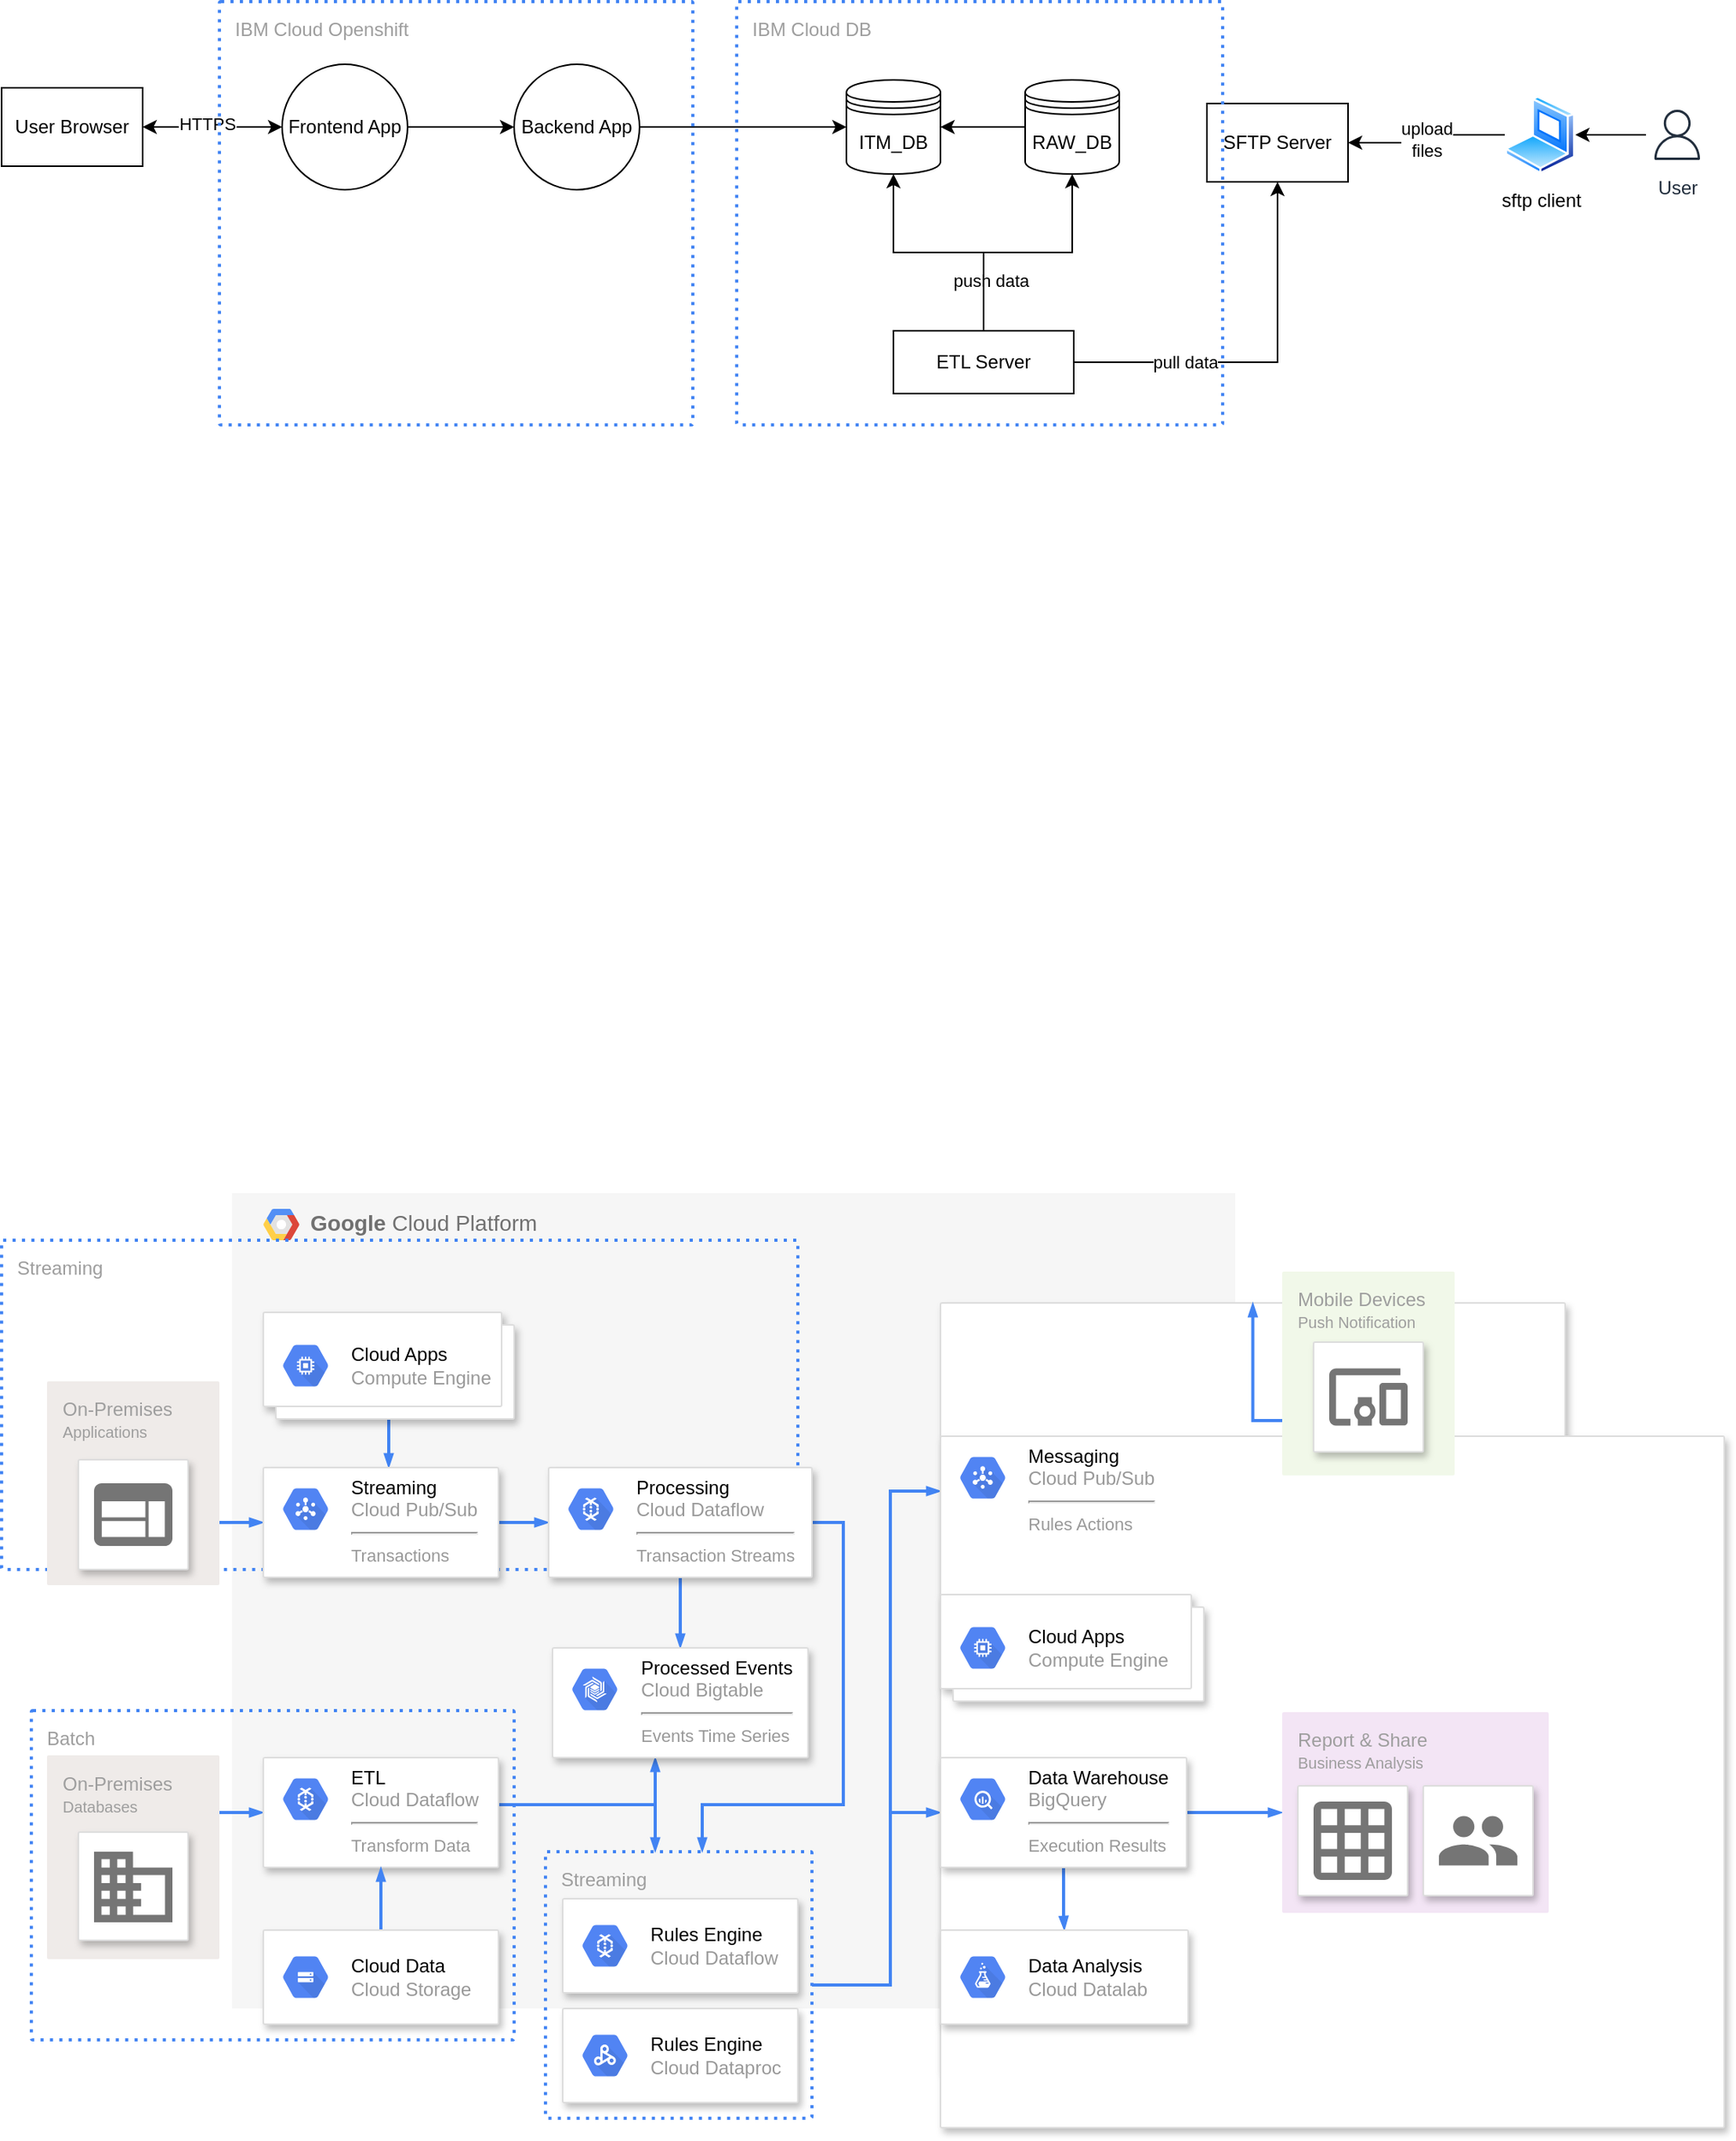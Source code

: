 <mxfile version="20.0.4" type="github">
  <diagram id="46HZD863k6NMnnVQx-7p" name="Page-1">
    <mxGraphModel dx="1426" dy="792" grid="1" gridSize="10" guides="1" tooltips="1" connect="1" arrows="1" fold="1" page="1" pageScale="1" pageWidth="850" pageHeight="1100" math="0" shadow="0">
      <root>
        <mxCell id="0" />
        <mxCell id="1" parent="0" />
        <mxCell id="0SiqDUemRAZ8RuKs0BlO-1" value="User Browser" style="rounded=0;whiteSpace=wrap;html=1;shadow=0;" parent="1" vertex="1">
          <mxGeometry x="31" y="95" width="90" height="50" as="geometry" />
        </mxCell>
        <mxCell id="0SiqDUemRAZ8RuKs0BlO-149" value="&lt;b&gt;Google &lt;/b&gt;Cloud Platform" style="fillColor=#F6F6F6;strokeColor=none;shadow=0;gradientColor=none;fontSize=14;align=left;spacing=10;fontColor=#717171;9E9E9E;verticalAlign=top;spacingTop=-4;fontStyle=0;spacingLeft=40;html=1;" parent="1" vertex="1">
          <mxGeometry x="178" y="800" width="640" height="520" as="geometry" />
        </mxCell>
        <mxCell id="0SiqDUemRAZ8RuKs0BlO-150" value="" style="shape=mxgraph.gcp2.google_cloud_platform;fillColor=#F6F6F6;strokeColor=none;shadow=0;gradientColor=none;" parent="0SiqDUemRAZ8RuKs0BlO-149" vertex="1">
          <mxGeometry width="23" height="20" relative="1" as="geometry">
            <mxPoint x="20" y="10" as="offset" />
          </mxGeometry>
        </mxCell>
        <mxCell id="0SiqDUemRAZ8RuKs0BlO-151" style="edgeStyle=orthogonalEdgeStyle;rounded=0;html=1;dashed=0;labelBackgroundColor=none;startArrow=none;startFill=0;startSize=4;endArrow=blockThin;endFill=1;endSize=4;strokeColor=#4284F3;strokeWidth=2;fontSize=12;" parent="1" source="0SiqDUemRAZ8RuKs0BlO-153" target="0SiqDUemRAZ8RuKs0BlO-198" edge="1">
          <mxGeometry relative="1" as="geometry">
            <Array as="points">
              <mxPoint x="598" y="1305" />
              <mxPoint x="598" y="1195" />
            </Array>
          </mxGeometry>
        </mxCell>
        <mxCell id="0SiqDUemRAZ8RuKs0BlO-152" style="edgeStyle=orthogonalEdgeStyle;rounded=0;html=1;dashed=0;labelBackgroundColor=none;startArrow=none;startFill=0;startSize=4;endArrow=blockThin;endFill=1;endSize=4;strokeColor=#4284F3;strokeWidth=2;fontSize=12;" parent="1" source="0SiqDUemRAZ8RuKs0BlO-153" target="0SiqDUemRAZ8RuKs0BlO-192" edge="1">
          <mxGeometry relative="1" as="geometry">
            <Array as="points">
              <mxPoint x="598" y="1305" />
              <mxPoint x="598" y="990" />
            </Array>
          </mxGeometry>
        </mxCell>
        <mxCell id="0SiqDUemRAZ8RuKs0BlO-153" value="Streaming" style="rounded=1;absoluteArcSize=1;arcSize=2;html=1;strokeColor=#4284F3;gradientColor=none;shadow=0;dashed=1;fontSize=12;fontColor=#9E9E9E;align=left;verticalAlign=top;spacing=10;spacingTop=-4;fillColor=none;dashPattern=1 2;strokeWidth=2;" parent="1" vertex="1">
          <mxGeometry x="378" y="1220" width="170" height="170" as="geometry" />
        </mxCell>
        <mxCell id="0SiqDUemRAZ8RuKs0BlO-154" value="Streaming" style="rounded=1;absoluteArcSize=1;arcSize=2;html=1;strokeColor=#4284F3;gradientColor=none;shadow=0;dashed=1;fontSize=12;fontColor=#9E9E9E;align=left;verticalAlign=top;spacing=10;spacingTop=-4;fillColor=none;dashPattern=1 2;strokeWidth=2;" parent="1" vertex="1">
          <mxGeometry x="31" y="830" width="508" height="210" as="geometry" />
        </mxCell>
        <mxCell id="0SiqDUemRAZ8RuKs0BlO-155" style="edgeStyle=orthogonalEdgeStyle;rounded=0;html=1;dashed=0;labelBackgroundColor=none;startArrow=none;startFill=0;startSize=4;endArrow=blockThin;endFill=1;endSize=4;strokeColor=#4284F3;strokeWidth=2;fontSize=12;" parent="1" source="0SiqDUemRAZ8RuKs0BlO-156" target="0SiqDUemRAZ8RuKs0BlO-168" edge="1">
          <mxGeometry relative="1" as="geometry">
            <Array as="points">
              <mxPoint x="184" y="1010" />
              <mxPoint x="184" y="1010" />
            </Array>
          </mxGeometry>
        </mxCell>
        <mxCell id="0SiqDUemRAZ8RuKs0BlO-156" value="On-Premises&lt;br&gt;&lt;font style=&quot;font-size: 10px&quot;&gt;Applications&lt;/font&gt;&lt;br&gt;" style="rounded=1;absoluteArcSize=1;arcSize=2;html=1;strokeColor=none;gradientColor=none;shadow=0;dashed=0;fontSize=12;fontColor=#9E9E9E;align=left;verticalAlign=top;spacing=10;spacingTop=-4;fillColor=#EFEBE9;" parent="1" vertex="1">
          <mxGeometry x="60" y="920" width="110" height="130" as="geometry" />
        </mxCell>
        <mxCell id="0SiqDUemRAZ8RuKs0BlO-157" value="" style="strokeColor=#dddddd;fillColor=#ffffff;shadow=1;strokeWidth=1;rounded=1;absoluteArcSize=1;arcSize=2;labelPosition=center;verticalLabelPosition=middle;align=center;verticalAlign=bottom;spacingLeft=0;fontColor=#999999;fontSize=12;whiteSpace=wrap;spacingBottom=2;html=1;" parent="1" vertex="1">
          <mxGeometry x="80" y="970" width="70" height="70" as="geometry" />
        </mxCell>
        <mxCell id="0SiqDUemRAZ8RuKs0BlO-158" value="" style="dashed=0;connectable=0;html=1;fillColor=#757575;strokeColor=none;shape=mxgraph.gcp2.application;part=1;" parent="0SiqDUemRAZ8RuKs0BlO-157" vertex="1">
          <mxGeometry x="0.5" width="50" height="40" relative="1" as="geometry">
            <mxPoint x="-25" y="15" as="offset" />
          </mxGeometry>
        </mxCell>
        <mxCell id="0SiqDUemRAZ8RuKs0BlO-159" value="Batch" style="rounded=1;absoluteArcSize=1;arcSize=2;html=1;strokeColor=#4284F3;gradientColor=none;shadow=0;dashed=1;fontSize=12;fontColor=#9E9E9E;align=left;verticalAlign=top;spacing=10;spacingTop=-4;fillColor=none;dashPattern=1 2;strokeWidth=2;" parent="1" vertex="1">
          <mxGeometry x="50" y="1130" width="308" height="210" as="geometry" />
        </mxCell>
        <mxCell id="0SiqDUemRAZ8RuKs0BlO-160" style="edgeStyle=orthogonalEdgeStyle;rounded=0;html=1;dashed=0;labelBackgroundColor=none;startArrow=none;startFill=0;startSize=4;endArrow=blockThin;endFill=1;endSize=4;strokeColor=#4284F3;strokeWidth=2;fontSize=12;" parent="1" source="0SiqDUemRAZ8RuKs0BlO-161" target="0SiqDUemRAZ8RuKs0BlO-176" edge="1">
          <mxGeometry relative="1" as="geometry">
            <Array as="points">
              <mxPoint x="178" y="1195" />
              <mxPoint x="178" y="1195" />
            </Array>
          </mxGeometry>
        </mxCell>
        <mxCell id="0SiqDUemRAZ8RuKs0BlO-161" value="On-Premises&lt;br&gt;&lt;font style=&quot;font-size: 10px&quot;&gt;Databases&lt;/font&gt;&lt;br&gt;" style="rounded=1;absoluteArcSize=1;arcSize=2;html=1;strokeColor=none;gradientColor=none;shadow=0;dashed=0;fontSize=12;fontColor=#9E9E9E;align=left;verticalAlign=top;spacing=10;spacingTop=-4;fillColor=#EFEBE9;" parent="1" vertex="1">
          <mxGeometry x="60" y="1158.5" width="110" height="130" as="geometry" />
        </mxCell>
        <mxCell id="0SiqDUemRAZ8RuKs0BlO-162" value="" style="strokeColor=#dddddd;fillColor=#ffffff;shadow=1;strokeWidth=1;rounded=1;absoluteArcSize=1;arcSize=2;labelPosition=center;verticalLabelPosition=middle;align=center;verticalAlign=bottom;spacingLeft=0;fontColor=#999999;fontSize=12;whiteSpace=wrap;spacingBottom=2;html=1;" parent="1" vertex="1">
          <mxGeometry x="80" y="1207.5" width="70" height="69" as="geometry" />
        </mxCell>
        <mxCell id="0SiqDUemRAZ8RuKs0BlO-163" value="" style="dashed=0;connectable=0;html=1;fillColor=#757575;strokeColor=none;shape=mxgraph.gcp2.database;part=1;" parent="0SiqDUemRAZ8RuKs0BlO-162" vertex="1">
          <mxGeometry x="0.5" width="50" height="45" relative="1" as="geometry">
            <mxPoint x="-25" y="12.5" as="offset" />
          </mxGeometry>
        </mxCell>
        <mxCell id="0SiqDUemRAZ8RuKs0BlO-164" style="edgeStyle=orthogonalEdgeStyle;rounded=0;html=1;dashed=0;labelBackgroundColor=none;startArrow=none;startFill=0;startSize=4;endArrow=blockThin;endFill=1;endSize=4;strokeColor=#4284F3;strokeWidth=2;fontSize=12;" parent="1" source="0SiqDUemRAZ8RuKs0BlO-165" target="0SiqDUemRAZ8RuKs0BlO-168" edge="1">
          <mxGeometry relative="1" as="geometry">
            <Array as="points">
              <mxPoint x="278" y="970" />
              <mxPoint x="278" y="970" />
            </Array>
          </mxGeometry>
        </mxCell>
        <mxCell id="0SiqDUemRAZ8RuKs0BlO-165" value="" style="shape=mxgraph.gcp2.doubleRect;strokeColor=#dddddd;fillColor=#ffffff;shadow=1;strokeWidth=1;fontSize=12;fontColor=#9E9E9E;align=center;html=1;" parent="1" vertex="1">
          <mxGeometry x="198" y="876" width="160" height="68" as="geometry" />
        </mxCell>
        <mxCell id="0SiqDUemRAZ8RuKs0BlO-166" value="&lt;font color=&quot;#000000&quot;&gt;Cloud Apps&lt;/font&gt;&lt;br&gt;Compute Engine" style="dashed=0;connectable=0;html=1;fillColor=#5184F3;strokeColor=none;shape=mxgraph.gcp2.hexIcon;prIcon=compute_engine;part=1;labelPosition=right;verticalLabelPosition=middle;align=left;verticalAlign=middle;spacingLeft=5;fontColor=#999999;fontSize=12;" parent="0SiqDUemRAZ8RuKs0BlO-165" vertex="1">
          <mxGeometry y="0.5" width="44" height="39" relative="1" as="geometry">
            <mxPoint x="5" y="-19.5" as="offset" />
          </mxGeometry>
        </mxCell>
        <mxCell id="0SiqDUemRAZ8RuKs0BlO-167" style="edgeStyle=orthogonalEdgeStyle;rounded=0;html=1;dashed=0;labelBackgroundColor=none;startArrow=none;startFill=0;startSize=4;endArrow=blockThin;endFill=1;endSize=4;strokeColor=#4284F3;strokeWidth=2;fontSize=12;" parent="1" source="0SiqDUemRAZ8RuKs0BlO-168" target="0SiqDUemRAZ8RuKs0BlO-172" edge="1">
          <mxGeometry relative="1" as="geometry" />
        </mxCell>
        <mxCell id="0SiqDUemRAZ8RuKs0BlO-168" value="" style="strokeColor=#dddddd;fillColor=#ffffff;shadow=1;strokeWidth=1;rounded=1;absoluteArcSize=1;arcSize=2;fontSize=12;fontColor=#9E9E9E;align=center;html=1;" parent="1" vertex="1">
          <mxGeometry x="198" y="975" width="150" height="70" as="geometry" />
        </mxCell>
        <mxCell id="0SiqDUemRAZ8RuKs0BlO-169" value="&lt;font color=&quot;#000000&quot;&gt;Streaming&lt;/font&gt;&lt;br&gt;Cloud Pub/Sub&lt;hr&gt;&lt;font style=&quot;font-size: 11px&quot;&gt;Transactions&lt;/font&gt;" style="dashed=0;connectable=0;html=1;fillColor=#5184F3;strokeColor=none;shape=mxgraph.gcp2.hexIcon;prIcon=cloud_pubsub;part=1;labelPosition=right;verticalLabelPosition=middle;align=left;verticalAlign=top;spacingLeft=5;fontColor=#999999;fontSize=12;spacingTop=-8;" parent="0SiqDUemRAZ8RuKs0BlO-168" vertex="1">
          <mxGeometry width="44" height="39" relative="1" as="geometry">
            <mxPoint x="5" y="7" as="offset" />
          </mxGeometry>
        </mxCell>
        <mxCell id="0SiqDUemRAZ8RuKs0BlO-170" style="edgeStyle=orthogonalEdgeStyle;rounded=0;html=1;exitX=0.5;exitY=1;dashed=0;labelBackgroundColor=none;startArrow=none;startFill=0;startSize=4;endArrow=blockThin;endFill=1;endSize=4;strokeColor=#4284F3;strokeWidth=2;fontSize=12;" parent="1" source="0SiqDUemRAZ8RuKs0BlO-172" target="0SiqDUemRAZ8RuKs0BlO-181" edge="1">
          <mxGeometry relative="1" as="geometry" />
        </mxCell>
        <mxCell id="0SiqDUemRAZ8RuKs0BlO-171" style="edgeStyle=orthogonalEdgeStyle;rounded=0;html=1;dashed=0;labelBackgroundColor=none;startArrow=none;startFill=0;startSize=4;endArrow=blockThin;endFill=1;endSize=4;strokeColor=#4284F3;strokeWidth=2;fontSize=12;" parent="1" source="0SiqDUemRAZ8RuKs0BlO-172" target="0SiqDUemRAZ8RuKs0BlO-153" edge="1">
          <mxGeometry relative="1" as="geometry">
            <Array as="points">
              <mxPoint x="568" y="1010" />
              <mxPoint x="568" y="1190" />
              <mxPoint x="478" y="1190" />
            </Array>
          </mxGeometry>
        </mxCell>
        <mxCell id="0SiqDUemRAZ8RuKs0BlO-172" value="" style="strokeColor=#dddddd;fillColor=#ffffff;shadow=1;strokeWidth=1;rounded=1;absoluteArcSize=1;arcSize=2;fontSize=12;fontColor=#9E9E9E;align=center;html=1;" parent="1" vertex="1">
          <mxGeometry x="380" y="975" width="168" height="70" as="geometry" />
        </mxCell>
        <mxCell id="0SiqDUemRAZ8RuKs0BlO-173" value="&lt;font color=&quot;#000000&quot;&gt;Processing&lt;/font&gt;&lt;br&gt;Cloud Dataflow&lt;hr&gt;&lt;font style=&quot;font-size: 11px&quot;&gt;Transaction Streams&lt;/font&gt;" style="dashed=0;connectable=0;html=1;fillColor=#5184F3;strokeColor=none;shape=mxgraph.gcp2.hexIcon;prIcon=cloud_dataflow;part=1;labelPosition=right;verticalLabelPosition=middle;align=left;verticalAlign=top;spacingLeft=5;fontColor=#999999;fontSize=12;spacingTop=-8;" parent="0SiqDUemRAZ8RuKs0BlO-172" vertex="1">
          <mxGeometry width="44" height="39" relative="1" as="geometry">
            <mxPoint x="5" y="7" as="offset" />
          </mxGeometry>
        </mxCell>
        <mxCell id="0SiqDUemRAZ8RuKs0BlO-174" style="edgeStyle=orthogonalEdgeStyle;rounded=0;html=1;dashed=0;labelBackgroundColor=none;startArrow=none;startFill=0;startSize=4;endArrow=blockThin;endFill=1;endSize=4;strokeColor=#4284F3;strokeWidth=2;fontSize=12;" parent="1" source="0SiqDUemRAZ8RuKs0BlO-176" target="0SiqDUemRAZ8RuKs0BlO-153" edge="1">
          <mxGeometry relative="1" as="geometry">
            <Array as="points">
              <mxPoint x="448" y="1190" />
            </Array>
          </mxGeometry>
        </mxCell>
        <mxCell id="0SiqDUemRAZ8RuKs0BlO-175" style="edgeStyle=orthogonalEdgeStyle;rounded=0;html=1;dashed=0;labelBackgroundColor=none;startArrow=none;startFill=0;startSize=4;endArrow=blockThin;endFill=1;endSize=4;strokeColor=#4284F3;strokeWidth=2;fontSize=12;" parent="1" source="0SiqDUemRAZ8RuKs0BlO-176" target="0SiqDUemRAZ8RuKs0BlO-181" edge="1">
          <mxGeometry relative="1" as="geometry">
            <Array as="points">
              <mxPoint x="448" y="1190" />
            </Array>
          </mxGeometry>
        </mxCell>
        <mxCell id="0SiqDUemRAZ8RuKs0BlO-176" value="" style="strokeColor=#dddddd;fillColor=#ffffff;shadow=1;strokeWidth=1;rounded=1;absoluteArcSize=1;arcSize=2;fontSize=12;fontColor=#9E9E9E;align=center;html=1;" parent="1" vertex="1">
          <mxGeometry x="198" y="1160" width="150" height="70" as="geometry" />
        </mxCell>
        <mxCell id="0SiqDUemRAZ8RuKs0BlO-177" value="&lt;font color=&quot;#000000&quot;&gt;ETL&lt;/font&gt;&lt;br&gt;Cloud Dataflow&lt;hr&gt;&lt;font style=&quot;font-size: 11px&quot;&gt;Transform Data&lt;/font&gt;" style="dashed=0;connectable=0;html=1;fillColor=#5184F3;strokeColor=none;shape=mxgraph.gcp2.hexIcon;prIcon=cloud_dataflow;part=1;labelPosition=right;verticalLabelPosition=middle;align=left;verticalAlign=top;spacingLeft=5;fontColor=#999999;fontSize=12;spacingTop=-8;" parent="0SiqDUemRAZ8RuKs0BlO-176" vertex="1">
          <mxGeometry width="44" height="39" relative="1" as="geometry">
            <mxPoint x="5" y="7" as="offset" />
          </mxGeometry>
        </mxCell>
        <mxCell id="0SiqDUemRAZ8RuKs0BlO-178" style="edgeStyle=orthogonalEdgeStyle;rounded=0;html=1;exitX=0.5;exitY=0;dashed=0;labelBackgroundColor=none;startArrow=none;startFill=0;startSize=4;endArrow=blockThin;endFill=1;endSize=4;strokeColor=#4284F3;strokeWidth=2;fontSize=12;" parent="1" source="0SiqDUemRAZ8RuKs0BlO-179" target="0SiqDUemRAZ8RuKs0BlO-176" edge="1">
          <mxGeometry relative="1" as="geometry" />
        </mxCell>
        <mxCell id="0SiqDUemRAZ8RuKs0BlO-179" value="" style="strokeColor=#dddddd;fillColor=#ffffff;shadow=1;strokeWidth=1;rounded=1;absoluteArcSize=1;arcSize=2;fontSize=12;fontColor=#9E9E9E;align=center;html=1;" parent="1" vertex="1">
          <mxGeometry x="198" y="1270" width="150" height="60" as="geometry" />
        </mxCell>
        <mxCell id="0SiqDUemRAZ8RuKs0BlO-180" value="&lt;font color=&quot;#000000&quot;&gt;Cloud Data&lt;/font&gt;&lt;br&gt;Cloud Storage" style="dashed=0;connectable=0;html=1;fillColor=#5184F3;strokeColor=none;shape=mxgraph.gcp2.hexIcon;prIcon=cloud_storage;part=1;labelPosition=right;verticalLabelPosition=middle;align=left;verticalAlign=middle;spacingLeft=5;fontColor=#999999;fontSize=12;" parent="0SiqDUemRAZ8RuKs0BlO-179" vertex="1">
          <mxGeometry y="0.5" width="44" height="39" relative="1" as="geometry">
            <mxPoint x="5" y="-19.5" as="offset" />
          </mxGeometry>
        </mxCell>
        <mxCell id="0SiqDUemRAZ8RuKs0BlO-181" value="" style="strokeColor=#dddddd;fillColor=#ffffff;shadow=1;strokeWidth=1;rounded=1;absoluteArcSize=1;arcSize=2;fontSize=12;fontColor=#9E9E9E;align=center;html=1;" parent="1" vertex="1">
          <mxGeometry x="382.5" y="1090" width="163" height="70" as="geometry" />
        </mxCell>
        <mxCell id="0SiqDUemRAZ8RuKs0BlO-182" value="&lt;font color=&quot;#000000&quot;&gt;Processed Events&lt;/font&gt;&lt;br&gt;Cloud Bigtable&lt;hr&gt;&lt;font style=&quot;font-size: 11px&quot;&gt;Events Time Series&lt;/font&gt;" style="dashed=0;connectable=0;html=1;fillColor=#5184F3;strokeColor=none;shape=mxgraph.gcp2.hexIcon;prIcon=cloud_bigtable;part=1;labelPosition=right;verticalLabelPosition=middle;align=left;verticalAlign=top;spacingLeft=5;fontColor=#999999;fontSize=12;spacingTop=-8;" parent="0SiqDUemRAZ8RuKs0BlO-181" vertex="1">
          <mxGeometry width="44" height="39" relative="1" as="geometry">
            <mxPoint x="5" y="7" as="offset" />
          </mxGeometry>
        </mxCell>
        <mxCell id="0SiqDUemRAZ8RuKs0BlO-183" value="" style="strokeColor=#dddddd;fillColor=#ffffff;shadow=1;strokeWidth=1;rounded=1;absoluteArcSize=1;arcSize=2;fontSize=12;fontColor=#9E9E9E;align=center;html=1;" parent="1" vertex="1">
          <mxGeometry x="389" y="1250" width="150" height="60" as="geometry" />
        </mxCell>
        <mxCell id="0SiqDUemRAZ8RuKs0BlO-184" value="&lt;font color=&quot;#000000&quot;&gt;Rules Engine&lt;/font&gt;&lt;br&gt;Cloud Dataflow" style="dashed=0;connectable=0;html=1;fillColor=#5184F3;strokeColor=none;shape=mxgraph.gcp2.hexIcon;prIcon=cloud_dataflow;part=1;labelPosition=right;verticalLabelPosition=middle;align=left;verticalAlign=middle;spacingLeft=5;fontColor=#999999;fontSize=12;" parent="0SiqDUemRAZ8RuKs0BlO-183" vertex="1">
          <mxGeometry y="0.5" width="44" height="39" relative="1" as="geometry">
            <mxPoint x="5" y="-19.5" as="offset" />
          </mxGeometry>
        </mxCell>
        <mxCell id="0SiqDUemRAZ8RuKs0BlO-185" value="" style="strokeColor=#dddddd;fillColor=#ffffff;shadow=1;strokeWidth=1;rounded=1;absoluteArcSize=1;arcSize=2;fontSize=12;fontColor=#9E9E9E;align=center;html=1;" parent="1" vertex="1">
          <mxGeometry x="389" y="1320" width="150" height="60" as="geometry" />
        </mxCell>
        <mxCell id="0SiqDUemRAZ8RuKs0BlO-186" value="&lt;font color=&quot;#000000&quot;&gt;Rules Engine&lt;/font&gt;&lt;br&gt;Cloud Dataproc" style="dashed=0;connectable=0;html=1;fillColor=#5184F3;strokeColor=none;shape=mxgraph.gcp2.hexIcon;prIcon=cloud_dataproc;part=1;labelPosition=right;verticalLabelPosition=middle;align=left;verticalAlign=middle;spacingLeft=5;fontColor=#999999;fontSize=12;" parent="0SiqDUemRAZ8RuKs0BlO-185" vertex="1">
          <mxGeometry y="0.5" width="44" height="39" relative="1" as="geometry">
            <mxPoint x="5" y="-19.5" as="offset" />
          </mxGeometry>
        </mxCell>
        <mxCell id="0SiqDUemRAZ8RuKs0BlO-187" style="edgeStyle=orthogonalEdgeStyle;rounded=0;html=1;dashed=0;labelBackgroundColor=none;startArrow=none;startFill=0;startSize=4;endArrow=blockThin;endFill=1;endSize=4;strokeColor=#4284F3;strokeWidth=2;fontSize=12;" parent="1" source="0SiqDUemRAZ8RuKs0BlO-188" target="0SiqDUemRAZ8RuKs0BlO-202" edge="1">
          <mxGeometry relative="1" as="geometry">
            <Array as="points">
              <mxPoint x="838" y="900" />
              <mxPoint x="838" y="900" />
            </Array>
          </mxGeometry>
        </mxCell>
        <mxCell id="0SiqDUemRAZ8RuKs0BlO-188" value="" style="strokeColor=#dddddd;fillColor=#ffffff;shadow=1;strokeWidth=1;rounded=1;absoluteArcSize=1;arcSize=2;fontSize=12;fontColor=#9E9E9E;align=center;html=1;" parent="1" vertex="1">
          <mxGeometry x="630" y="870" width="398.5" height="490" as="geometry" />
        </mxCell>
        <mxCell id="0SiqDUemRAZ8RuKs0BlO-189" value="&lt;font color=&quot;#000000&quot;&gt;Push to Devices&lt;/font&gt;&lt;br&gt;App Engine" style="dashed=0;connectable=0;html=1;fillColor=#5184F3;strokeColor=none;shape=mxgraph.gcp2.hexIcon;prIcon=app_engine;part=1;labelPosition=right;verticalLabelPosition=middle;align=left;verticalAlign=middle;spacingLeft=5;fontColor=#999999;fontSize=12;" parent="0SiqDUemRAZ8RuKs0BlO-188" vertex="1">
          <mxGeometry y="0.5" width="44" height="39" relative="1" as="geometry">
            <mxPoint x="5" y="-19.5" as="offset" />
          </mxGeometry>
        </mxCell>
        <mxCell id="0SiqDUemRAZ8RuKs0BlO-190" style="edgeStyle=orthogonalEdgeStyle;rounded=0;html=1;dashed=0;labelBackgroundColor=none;startArrow=none;startFill=0;startSize=4;endArrow=blockThin;endFill=1;endSize=4;strokeColor=#4284F3;strokeWidth=2;fontSize=12;" parent="1" source="0SiqDUemRAZ8RuKs0BlO-192" target="0SiqDUemRAZ8RuKs0BlO-188" edge="1">
          <mxGeometry relative="1" as="geometry" />
        </mxCell>
        <mxCell id="0SiqDUemRAZ8RuKs0BlO-191" style="edgeStyle=orthogonalEdgeStyle;rounded=0;html=1;dashed=0;labelBackgroundColor=none;startArrow=none;startFill=0;startSize=4;endArrow=blockThin;endFill=1;endSize=4;strokeColor=#4284F3;strokeWidth=2;fontSize=12;" parent="1" source="0SiqDUemRAZ8RuKs0BlO-192" target="0SiqDUemRAZ8RuKs0BlO-194" edge="1">
          <mxGeometry relative="1" as="geometry">
            <Array as="points">
              <mxPoint x="709" y="1050" />
              <mxPoint x="709" y="1050" />
            </Array>
          </mxGeometry>
        </mxCell>
        <mxCell id="0SiqDUemRAZ8RuKs0BlO-192" value="" style="strokeColor=#dddddd;fillColor=#ffffff;shadow=1;strokeWidth=1;rounded=1;absoluteArcSize=1;arcSize=2;fontSize=12;fontColor=#9E9E9E;align=center;html=1;" parent="1" vertex="1">
          <mxGeometry x="630" y="955" width="500" height="441" as="geometry" />
        </mxCell>
        <mxCell id="0SiqDUemRAZ8RuKs0BlO-193" value="&lt;font color=&quot;#000000&quot;&gt;Messaging&lt;/font&gt;&lt;br&gt;Cloud Pub/Sub&lt;hr&gt;&lt;font style=&quot;font-size: 11px&quot;&gt;Rules Actions&lt;/font&gt;" style="dashed=0;connectable=0;html=1;fillColor=#5184F3;strokeColor=none;shape=mxgraph.gcp2.hexIcon;prIcon=cloud_pubsub;part=1;labelPosition=right;verticalLabelPosition=middle;align=left;verticalAlign=top;spacingLeft=5;fontColor=#999999;fontSize=12;spacingTop=-8;" parent="0SiqDUemRAZ8RuKs0BlO-192" vertex="1">
          <mxGeometry width="44" height="39" relative="1" as="geometry">
            <mxPoint x="5" y="7" as="offset" />
          </mxGeometry>
        </mxCell>
        <mxCell id="0SiqDUemRAZ8RuKs0BlO-194" value="" style="shape=mxgraph.gcp2.doubleRect;strokeColor=#dddddd;fillColor=#ffffff;shadow=1;strokeWidth=1;fontSize=12;fontColor=#9E9E9E;align=center;html=1;" parent="1" vertex="1">
          <mxGeometry x="630" y="1056" width="168" height="68" as="geometry" />
        </mxCell>
        <mxCell id="0SiqDUemRAZ8RuKs0BlO-195" value="&lt;font color=&quot;#000000&quot;&gt;Cloud Apps&lt;/font&gt;&lt;br&gt;Compute Engine" style="dashed=0;connectable=0;html=1;fillColor=#5184F3;strokeColor=none;shape=mxgraph.gcp2.hexIcon;prIcon=compute_engine;part=1;labelPosition=right;verticalLabelPosition=middle;align=left;verticalAlign=middle;spacingLeft=5;fontColor=#999999;fontSize=12;" parent="0SiqDUemRAZ8RuKs0BlO-194" vertex="1">
          <mxGeometry y="0.5" width="44" height="39" relative="1" as="geometry">
            <mxPoint x="5" y="-19.5" as="offset" />
          </mxGeometry>
        </mxCell>
        <mxCell id="0SiqDUemRAZ8RuKs0BlO-196" style="edgeStyle=orthogonalEdgeStyle;rounded=0;html=1;dashed=0;labelBackgroundColor=none;startArrow=none;startFill=0;startSize=4;endArrow=blockThin;endFill=1;endSize=4;strokeColor=#4284F3;strokeWidth=2;fontSize=12;" parent="1" source="0SiqDUemRAZ8RuKs0BlO-198" target="0SiqDUemRAZ8RuKs0BlO-205" edge="1">
          <mxGeometry relative="1" as="geometry" />
        </mxCell>
        <mxCell id="0SiqDUemRAZ8RuKs0BlO-197" style="edgeStyle=orthogonalEdgeStyle;rounded=0;html=1;dashed=0;labelBackgroundColor=none;startArrow=none;startFill=0;startSize=4;endArrow=blockThin;endFill=1;endSize=4;strokeColor=#4284F3;strokeWidth=2;fontSize=12;" parent="1" source="0SiqDUemRAZ8RuKs0BlO-198" target="0SiqDUemRAZ8RuKs0BlO-200" edge="1">
          <mxGeometry relative="1" as="geometry">
            <Array as="points">
              <mxPoint x="709" y="1260" />
              <mxPoint x="709" y="1260" />
            </Array>
          </mxGeometry>
        </mxCell>
        <mxCell id="0SiqDUemRAZ8RuKs0BlO-198" value="" style="strokeColor=#dddddd;fillColor=#ffffff;shadow=1;strokeWidth=1;rounded=1;absoluteArcSize=1;arcSize=2;fontSize=12;fontColor=#9E9E9E;align=center;html=1;" parent="1" vertex="1">
          <mxGeometry x="630" y="1160" width="157" height="70" as="geometry" />
        </mxCell>
        <mxCell id="0SiqDUemRAZ8RuKs0BlO-199" value="&lt;font color=&quot;#000000&quot;&gt;Data Warehouse&lt;/font&gt;&lt;br&gt;BigQuery&lt;hr&gt;&lt;font style=&quot;font-size: 11px&quot;&gt;Execution Results&lt;/font&gt;" style="dashed=0;connectable=0;html=1;fillColor=#5184F3;strokeColor=none;shape=mxgraph.gcp2.hexIcon;prIcon=bigquery;part=1;labelPosition=right;verticalLabelPosition=middle;align=left;verticalAlign=top;spacingLeft=5;fontColor=#999999;fontSize=12;spacingTop=-8;" parent="0SiqDUemRAZ8RuKs0BlO-198" vertex="1">
          <mxGeometry width="44" height="39" relative="1" as="geometry">
            <mxPoint x="5" y="7" as="offset" />
          </mxGeometry>
        </mxCell>
        <mxCell id="0SiqDUemRAZ8RuKs0BlO-200" value="" style="strokeColor=#dddddd;fillColor=#ffffff;shadow=1;strokeWidth=1;rounded=1;absoluteArcSize=1;arcSize=2;fontSize=12;fontColor=#9E9E9E;align=center;html=1;" parent="1" vertex="1">
          <mxGeometry x="630" y="1270" width="158" height="60" as="geometry" />
        </mxCell>
        <mxCell id="0SiqDUemRAZ8RuKs0BlO-201" value="&lt;font color=&quot;#000000&quot;&gt;Data Analysis&lt;/font&gt;&lt;br&gt;Cloud Datalab" style="dashed=0;connectable=0;html=1;fillColor=#5184F3;strokeColor=none;shape=mxgraph.gcp2.hexIcon;prIcon=cloud_datalab;part=1;labelPosition=right;verticalLabelPosition=middle;align=left;verticalAlign=middle;spacingLeft=5;fontColor=#999999;fontSize=12;" parent="0SiqDUemRAZ8RuKs0BlO-200" vertex="1">
          <mxGeometry y="0.5" width="44" height="39" relative="1" as="geometry">
            <mxPoint x="5" y="-19.5" as="offset" />
          </mxGeometry>
        </mxCell>
        <mxCell id="0SiqDUemRAZ8RuKs0BlO-202" value="Mobile Devices&lt;br&gt;&lt;font style=&quot;font-size: 10px&quot;&gt;Push Notification&lt;/font&gt;&lt;br&gt;" style="rounded=1;absoluteArcSize=1;arcSize=2;html=1;strokeColor=none;gradientColor=none;shadow=0;dashed=0;fontSize=12;fontColor=#9E9E9E;align=left;verticalAlign=top;spacing=10;spacingTop=-4;fillColor=#F1F8E9;" parent="1" vertex="1">
          <mxGeometry x="848" y="850" width="110" height="130" as="geometry" />
        </mxCell>
        <mxCell id="0SiqDUemRAZ8RuKs0BlO-203" value="" style="strokeColor=#dddddd;fillColor=#ffffff;shadow=1;strokeWidth=1;rounded=1;absoluteArcSize=1;arcSize=2;labelPosition=center;verticalLabelPosition=middle;align=center;verticalAlign=bottom;spacingLeft=0;fontColor=#999999;fontSize=12;whiteSpace=wrap;spacingBottom=2;html=1;" parent="1" vertex="1">
          <mxGeometry x="868" y="895" width="70" height="70" as="geometry" />
        </mxCell>
        <mxCell id="0SiqDUemRAZ8RuKs0BlO-204" value="" style="dashed=0;connectable=0;html=1;fillColor=#757575;strokeColor=none;shape=mxgraph.gcp2.mobile_devices;part=1;" parent="0SiqDUemRAZ8RuKs0BlO-203" vertex="1">
          <mxGeometry x="0.5" width="50" height="36.5" relative="1" as="geometry">
            <mxPoint x="-25" y="16.75" as="offset" />
          </mxGeometry>
        </mxCell>
        <mxCell id="0SiqDUemRAZ8RuKs0BlO-205" value="Report &amp;amp; Share&lt;br&gt;&lt;font style=&quot;font-size: 10px&quot;&gt;Business Analysis&lt;/font&gt;&lt;br&gt;" style="rounded=1;absoluteArcSize=1;arcSize=2;html=1;strokeColor=none;gradientColor=none;shadow=0;dashed=0;fontSize=12;fontColor=#9E9E9E;align=left;verticalAlign=top;spacing=10;spacingTop=-4;fillColor=#F3E5F5;" parent="1" vertex="1">
          <mxGeometry x="848" y="1131" width="170" height="128" as="geometry" />
        </mxCell>
        <mxCell id="0SiqDUemRAZ8RuKs0BlO-206" value="" style="strokeColor=#dddddd;fillColor=#ffffff;shadow=1;strokeWidth=1;rounded=1;absoluteArcSize=1;arcSize=2;labelPosition=center;verticalLabelPosition=middle;align=center;verticalAlign=bottom;spacingLeft=0;fontColor=#999999;fontSize=12;whiteSpace=wrap;spacingBottom=2;html=1;" parent="1" vertex="1">
          <mxGeometry x="858" y="1178" width="70" height="70" as="geometry" />
        </mxCell>
        <mxCell id="0SiqDUemRAZ8RuKs0BlO-207" value="" style="dashed=0;connectable=0;html=1;fillColor=#757575;strokeColor=none;shape=mxgraph.gcp2.report;part=1;" parent="0SiqDUemRAZ8RuKs0BlO-206" vertex="1">
          <mxGeometry x="0.5" width="50" height="50" relative="1" as="geometry">
            <mxPoint x="-25" y="10" as="offset" />
          </mxGeometry>
        </mxCell>
        <mxCell id="0SiqDUemRAZ8RuKs0BlO-208" value="" style="strokeColor=#dddddd;fillColor=#ffffff;shadow=1;strokeWidth=1;rounded=1;absoluteArcSize=1;arcSize=2;labelPosition=center;verticalLabelPosition=middle;align=center;verticalAlign=bottom;spacingLeft=0;fontColor=#999999;fontSize=12;whiteSpace=wrap;spacingBottom=2;html=1;" parent="1" vertex="1">
          <mxGeometry x="938" y="1178" width="70" height="70" as="geometry" />
        </mxCell>
        <mxCell id="0SiqDUemRAZ8RuKs0BlO-209" value="" style="dashed=0;connectable=0;html=1;fillColor=#757575;strokeColor=none;shape=mxgraph.gcp2.users;part=1;" parent="0SiqDUemRAZ8RuKs0BlO-208" vertex="1">
          <mxGeometry x="0.5" width="50" height="31.5" relative="1" as="geometry">
            <mxPoint x="-25" y="19.25" as="offset" />
          </mxGeometry>
        </mxCell>
        <mxCell id="x_Rzsfc4FZdm5byKSgcD-35" style="edgeStyle=orthogonalEdgeStyle;rounded=0;orthogonalLoop=1;jettySize=auto;html=1;entryX=0;entryY=0.5;entryDx=0;entryDy=0;" edge="1" parent="1" source="0SiqDUemRAZ8RuKs0BlO-210" target="0SiqDUemRAZ8RuKs0BlO-218">
          <mxGeometry relative="1" as="geometry" />
        </mxCell>
        <mxCell id="0SiqDUemRAZ8RuKs0BlO-210" value="Frontend App" style="ellipse;whiteSpace=wrap;html=1;aspect=fixed;shadow=0;" parent="1" vertex="1">
          <mxGeometry x="210" y="80" width="80" height="80" as="geometry" />
        </mxCell>
        <mxCell id="0SiqDUemRAZ8RuKs0BlO-215" value="" style="endArrow=classic;startArrow=classic;html=1;rounded=0;entryX=0;entryY=0.5;entryDx=0;entryDy=0;" parent="1" source="0SiqDUemRAZ8RuKs0BlO-1" target="0SiqDUemRAZ8RuKs0BlO-210" edge="1">
          <mxGeometry width="50" height="50" relative="1" as="geometry">
            <mxPoint x="130" y="210" as="sourcePoint" />
            <mxPoint x="200" y="200" as="targetPoint" />
            <Array as="points">
              <mxPoint x="170" y="120" />
            </Array>
          </mxGeometry>
        </mxCell>
        <mxCell id="0SiqDUemRAZ8RuKs0BlO-216" value="HTTPS" style="edgeLabel;html=1;align=center;verticalAlign=middle;resizable=0;points=[];" parent="0SiqDUemRAZ8RuKs0BlO-215" vertex="1" connectable="0">
          <mxGeometry x="-0.086" y="2" relative="1" as="geometry">
            <mxPoint as="offset" />
          </mxGeometry>
        </mxCell>
        <mxCell id="x_Rzsfc4FZdm5byKSgcD-5" value="" style="edgeStyle=orthogonalEdgeStyle;rounded=0;orthogonalLoop=1;jettySize=auto;html=1;" edge="1" parent="1" source="0SiqDUemRAZ8RuKs0BlO-218" target="x_Rzsfc4FZdm5byKSgcD-2">
          <mxGeometry relative="1" as="geometry" />
        </mxCell>
        <mxCell id="0SiqDUemRAZ8RuKs0BlO-218" value="Backend App" style="ellipse;whiteSpace=wrap;html=1;aspect=fixed;shadow=0;" parent="1" vertex="1">
          <mxGeometry x="358" y="80" width="80" height="80" as="geometry" />
        </mxCell>
        <mxCell id="x_Rzsfc4FZdm5byKSgcD-2" value="ITM_DB" style="shape=datastore;whiteSpace=wrap;html=1;" vertex="1" parent="1">
          <mxGeometry x="570" y="90" width="60" height="60" as="geometry" />
        </mxCell>
        <mxCell id="x_Rzsfc4FZdm5byKSgcD-6" value="" style="edgeStyle=orthogonalEdgeStyle;rounded=0;orthogonalLoop=1;jettySize=auto;html=1;" edge="1" parent="1" source="x_Rzsfc4FZdm5byKSgcD-3" target="x_Rzsfc4FZdm5byKSgcD-2">
          <mxGeometry relative="1" as="geometry" />
        </mxCell>
        <mxCell id="x_Rzsfc4FZdm5byKSgcD-3" value="RAW_DB" style="shape=datastore;whiteSpace=wrap;html=1;" vertex="1" parent="1">
          <mxGeometry x="684" y="90" width="60" height="60" as="geometry" />
        </mxCell>
        <mxCell id="x_Rzsfc4FZdm5byKSgcD-8" value="SFTP Server" style="rounded=0;whiteSpace=wrap;html=1;shadow=0;" vertex="1" parent="1">
          <mxGeometry x="800" y="105" width="90" height="50" as="geometry" />
        </mxCell>
        <mxCell id="x_Rzsfc4FZdm5byKSgcD-11" value="" style="edgeStyle=orthogonalEdgeStyle;rounded=0;orthogonalLoop=1;jettySize=auto;html=1;" edge="1" parent="1" source="x_Rzsfc4FZdm5byKSgcD-9" target="x_Rzsfc4FZdm5byKSgcD-10">
          <mxGeometry relative="1" as="geometry" />
        </mxCell>
        <mxCell id="x_Rzsfc4FZdm5byKSgcD-9" value="User" style="sketch=0;outlineConnect=0;fontColor=#232F3E;gradientColor=none;strokeColor=#232F3E;fillColor=#ffffff;dashed=0;verticalLabelPosition=bottom;verticalAlign=top;align=center;html=1;fontSize=12;fontStyle=0;aspect=fixed;shape=mxgraph.aws4.resourceIcon;resIcon=mxgraph.aws4.user;" vertex="1" parent="1">
          <mxGeometry x="1080" y="105" width="40" height="40" as="geometry" />
        </mxCell>
        <mxCell id="x_Rzsfc4FZdm5byKSgcD-12" value="&lt;div&gt;upload&lt;/div&gt;&lt;div&gt;files&lt;br&gt;&lt;/div&gt;" style="edgeStyle=orthogonalEdgeStyle;rounded=0;orthogonalLoop=1;jettySize=auto;html=1;" edge="1" parent="1" source="x_Rzsfc4FZdm5byKSgcD-10" target="x_Rzsfc4FZdm5byKSgcD-8">
          <mxGeometry relative="1" as="geometry" />
        </mxCell>
        <mxCell id="x_Rzsfc4FZdm5byKSgcD-10" value="sftp client" style="aspect=fixed;perimeter=ellipsePerimeter;html=1;align=center;shadow=0;dashed=0;spacingTop=3;image;image=img/lib/active_directory/laptop_client.svg;" vertex="1" parent="1">
          <mxGeometry x="990" y="100" width="45" height="50" as="geometry" />
        </mxCell>
        <mxCell id="x_Rzsfc4FZdm5byKSgcD-18" style="edgeStyle=orthogonalEdgeStyle;rounded=0;orthogonalLoop=1;jettySize=auto;html=1;entryX=0.5;entryY=1;entryDx=0;entryDy=0;" edge="1" parent="1" source="x_Rzsfc4FZdm5byKSgcD-13" target="x_Rzsfc4FZdm5byKSgcD-3">
          <mxGeometry relative="1" as="geometry" />
        </mxCell>
        <mxCell id="x_Rzsfc4FZdm5byKSgcD-21" value="push data" style="edgeLabel;html=1;align=center;verticalAlign=middle;resizable=0;points=[];" vertex="1" connectable="0" parent="x_Rzsfc4FZdm5byKSgcD-18">
          <mxGeometry x="-0.59" y="-3" relative="1" as="geometry">
            <mxPoint x="1" as="offset" />
          </mxGeometry>
        </mxCell>
        <mxCell id="x_Rzsfc4FZdm5byKSgcD-19" style="edgeStyle=orthogonalEdgeStyle;rounded=0;orthogonalLoop=1;jettySize=auto;html=1;entryX=0.5;entryY=1;entryDx=0;entryDy=0;" edge="1" parent="1" source="x_Rzsfc4FZdm5byKSgcD-13" target="x_Rzsfc4FZdm5byKSgcD-8">
          <mxGeometry relative="1" as="geometry" />
        </mxCell>
        <mxCell id="x_Rzsfc4FZdm5byKSgcD-20" value="pull data" style="edgeLabel;html=1;align=center;verticalAlign=middle;resizable=0;points=[];" vertex="1" connectable="0" parent="x_Rzsfc4FZdm5byKSgcD-19">
          <mxGeometry x="-0.422" relative="1" as="geometry">
            <mxPoint as="offset" />
          </mxGeometry>
        </mxCell>
        <mxCell id="x_Rzsfc4FZdm5byKSgcD-27" style="edgeStyle=orthogonalEdgeStyle;rounded=0;orthogonalLoop=1;jettySize=auto;html=1;entryX=0.5;entryY=1;entryDx=0;entryDy=0;" edge="1" parent="1" source="x_Rzsfc4FZdm5byKSgcD-13" target="x_Rzsfc4FZdm5byKSgcD-2">
          <mxGeometry relative="1" as="geometry" />
        </mxCell>
        <mxCell id="x_Rzsfc4FZdm5byKSgcD-13" value="ETL Server" style="rounded=0;whiteSpace=wrap;html=1;shadow=0;" vertex="1" parent="1">
          <mxGeometry x="600" y="250" width="115" height="40" as="geometry" />
        </mxCell>
        <mxCell id="x_Rzsfc4FZdm5byKSgcD-32" value="IBM Cloud Openshift" style="rounded=1;absoluteArcSize=1;arcSize=2;html=1;strokeColor=#4284F3;gradientColor=none;shadow=0;dashed=1;fontSize=12;fontColor=#9E9E9E;align=left;verticalAlign=top;spacing=10;spacingTop=-4;fillColor=none;dashPattern=1 2;strokeWidth=2;" vertex="1" parent="1">
          <mxGeometry x="170" y="40" width="302" height="270" as="geometry" />
        </mxCell>
        <mxCell id="x_Rzsfc4FZdm5byKSgcD-36" value="IBM Cloud DB" style="rounded=1;absoluteArcSize=1;arcSize=2;html=1;strokeColor=#4284F3;gradientColor=none;shadow=0;dashed=1;fontSize=12;fontColor=#9E9E9E;align=left;verticalAlign=top;spacing=10;spacingTop=-4;fillColor=none;dashPattern=1 2;strokeWidth=2;" vertex="1" parent="1">
          <mxGeometry x="500" y="40" width="310" height="270" as="geometry" />
        </mxCell>
      </root>
    </mxGraphModel>
  </diagram>
</mxfile>
